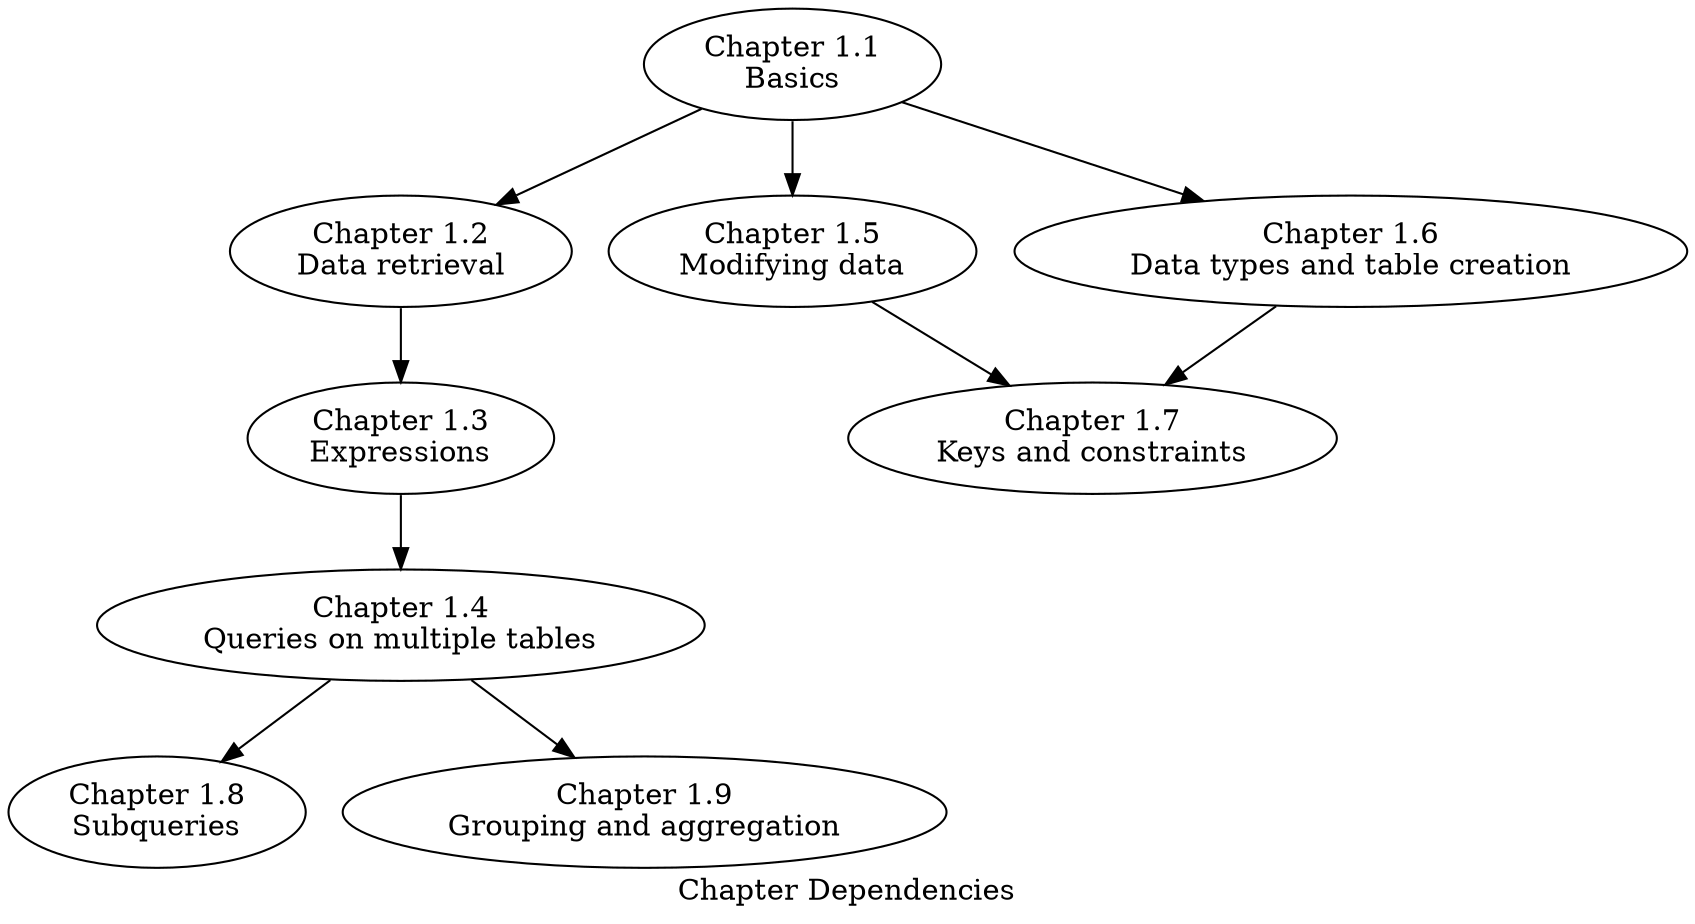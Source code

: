 digraph {
  label="Chapter Dependencies"

  c1 [ label="Chapter 1.1\nBasics" ]
  c2 [ label="Chapter 1.2\nData retrieval"]
  c3 [ label="Chapter 1.3\nExpressions"]
  c4 [ label="Chapter 1.4\nQueries on multiple tables" ]
  c5 [ label="Chapter 1.5\nModifying data" ]
  c6 [ label="Chapter 1.6\nData types and table creation"]
  c7 [ label="Chapter 1.7\nKeys and constraints" ]
  c8 [ label="Chapter 1.8\nSubqueries" ]
  c9 [ label="Chapter 1.9\nGrouping and aggregation"]

  c1 -> c2
  c2 -> c3
  c3 -> c4
  c1 -> c5
  c1 -> c6
  c6 -> c7
  c5 -> c7
  c4 -> c8
  c4 -> c9
}

